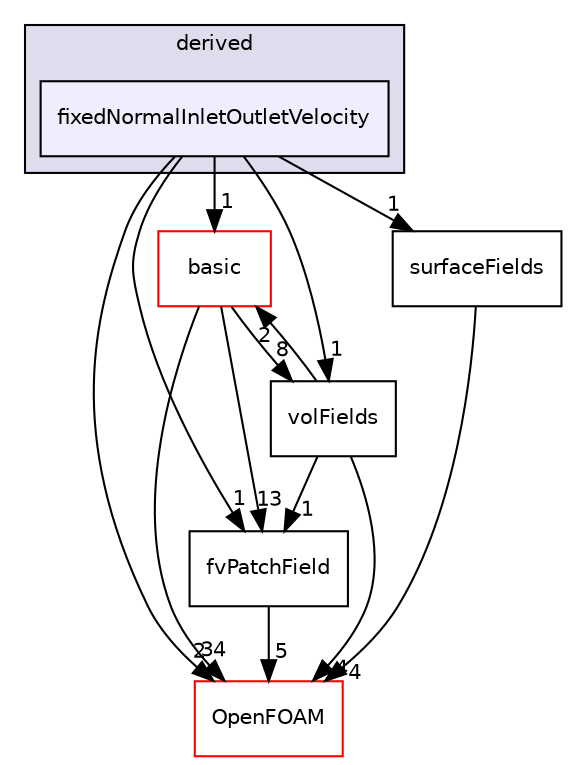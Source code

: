 digraph "src/finiteVolume/fields/fvPatchFields/derived/fixedNormalInletOutletVelocity" {
  bgcolor=transparent;
  compound=true
  node [ fontsize="10", fontname="Helvetica"];
  edge [ labelfontsize="10", labelfontname="Helvetica"];
  subgraph clusterdir_ece9aa6b5af9a7776a75b0c1993b0910 {
    graph [ bgcolor="#ddddee", pencolor="black", label="derived" fontname="Helvetica", fontsize="10", URL="dir_ece9aa6b5af9a7776a75b0c1993b0910.html"]
  dir_42cc008ec3a5ff35af28f1cd353b9194 [shape=box, label="fixedNormalInletOutletVelocity", style="filled", fillcolor="#eeeeff", pencolor="black", URL="dir_42cc008ec3a5ff35af28f1cd353b9194.html"];
  }
  dir_546b14c9025d30bb5b92fa069dbdd82c [shape=box label="basic" color="red" URL="dir_546b14c9025d30bb5b92fa069dbdd82c.html"];
  dir_6b9423849569a7ee618201e7cfce9eaa [shape=box label="fvPatchField" URL="dir_6b9423849569a7ee618201e7cfce9eaa.html"];
  dir_bd8bf7fa65467c460a50eacc456ce356 [shape=box label="volFields" URL="dir_bd8bf7fa65467c460a50eacc456ce356.html"];
  dir_c5473ff19b20e6ec4dfe5c310b3778a8 [shape=box label="OpenFOAM" color="red" URL="dir_c5473ff19b20e6ec4dfe5c310b3778a8.html"];
  dir_606ba9250f9107f82f779cbd3e87c3a5 [shape=box label="surfaceFields" URL="dir_606ba9250f9107f82f779cbd3e87c3a5.html"];
  dir_546b14c9025d30bb5b92fa069dbdd82c->dir_6b9423849569a7ee618201e7cfce9eaa [headlabel="13", labeldistance=1.5 headhref="dir_000933_001031.html"];
  dir_546b14c9025d30bb5b92fa069dbdd82c->dir_bd8bf7fa65467c460a50eacc456ce356 [headlabel="8", labeldistance=1.5 headhref="dir_000933_001052.html"];
  dir_546b14c9025d30bb5b92fa069dbdd82c->dir_c5473ff19b20e6ec4dfe5c310b3778a8 [headlabel="34", labeldistance=1.5 headhref="dir_000933_001887.html"];
  dir_6b9423849569a7ee618201e7cfce9eaa->dir_c5473ff19b20e6ec4dfe5c310b3778a8 [headlabel="5", labeldistance=1.5 headhref="dir_001031_001887.html"];
  dir_bd8bf7fa65467c460a50eacc456ce356->dir_546b14c9025d30bb5b92fa069dbdd82c [headlabel="2", labeldistance=1.5 headhref="dir_001052_000933.html"];
  dir_bd8bf7fa65467c460a50eacc456ce356->dir_6b9423849569a7ee618201e7cfce9eaa [headlabel="1", labeldistance=1.5 headhref="dir_001052_001031.html"];
  dir_bd8bf7fa65467c460a50eacc456ce356->dir_c5473ff19b20e6ec4dfe5c310b3778a8 [headlabel="4", labeldistance=1.5 headhref="dir_001052_001887.html"];
  dir_606ba9250f9107f82f779cbd3e87c3a5->dir_c5473ff19b20e6ec4dfe5c310b3778a8 [headlabel="4", labeldistance=1.5 headhref="dir_001051_001887.html"];
  dir_42cc008ec3a5ff35af28f1cd353b9194->dir_546b14c9025d30bb5b92fa069dbdd82c [headlabel="1", labeldistance=1.5 headhref="dir_000973_000933.html"];
  dir_42cc008ec3a5ff35af28f1cd353b9194->dir_6b9423849569a7ee618201e7cfce9eaa [headlabel="1", labeldistance=1.5 headhref="dir_000973_001031.html"];
  dir_42cc008ec3a5ff35af28f1cd353b9194->dir_bd8bf7fa65467c460a50eacc456ce356 [headlabel="1", labeldistance=1.5 headhref="dir_000973_001052.html"];
  dir_42cc008ec3a5ff35af28f1cd353b9194->dir_c5473ff19b20e6ec4dfe5c310b3778a8 [headlabel="2", labeldistance=1.5 headhref="dir_000973_001887.html"];
  dir_42cc008ec3a5ff35af28f1cd353b9194->dir_606ba9250f9107f82f779cbd3e87c3a5 [headlabel="1", labeldistance=1.5 headhref="dir_000973_001051.html"];
}
